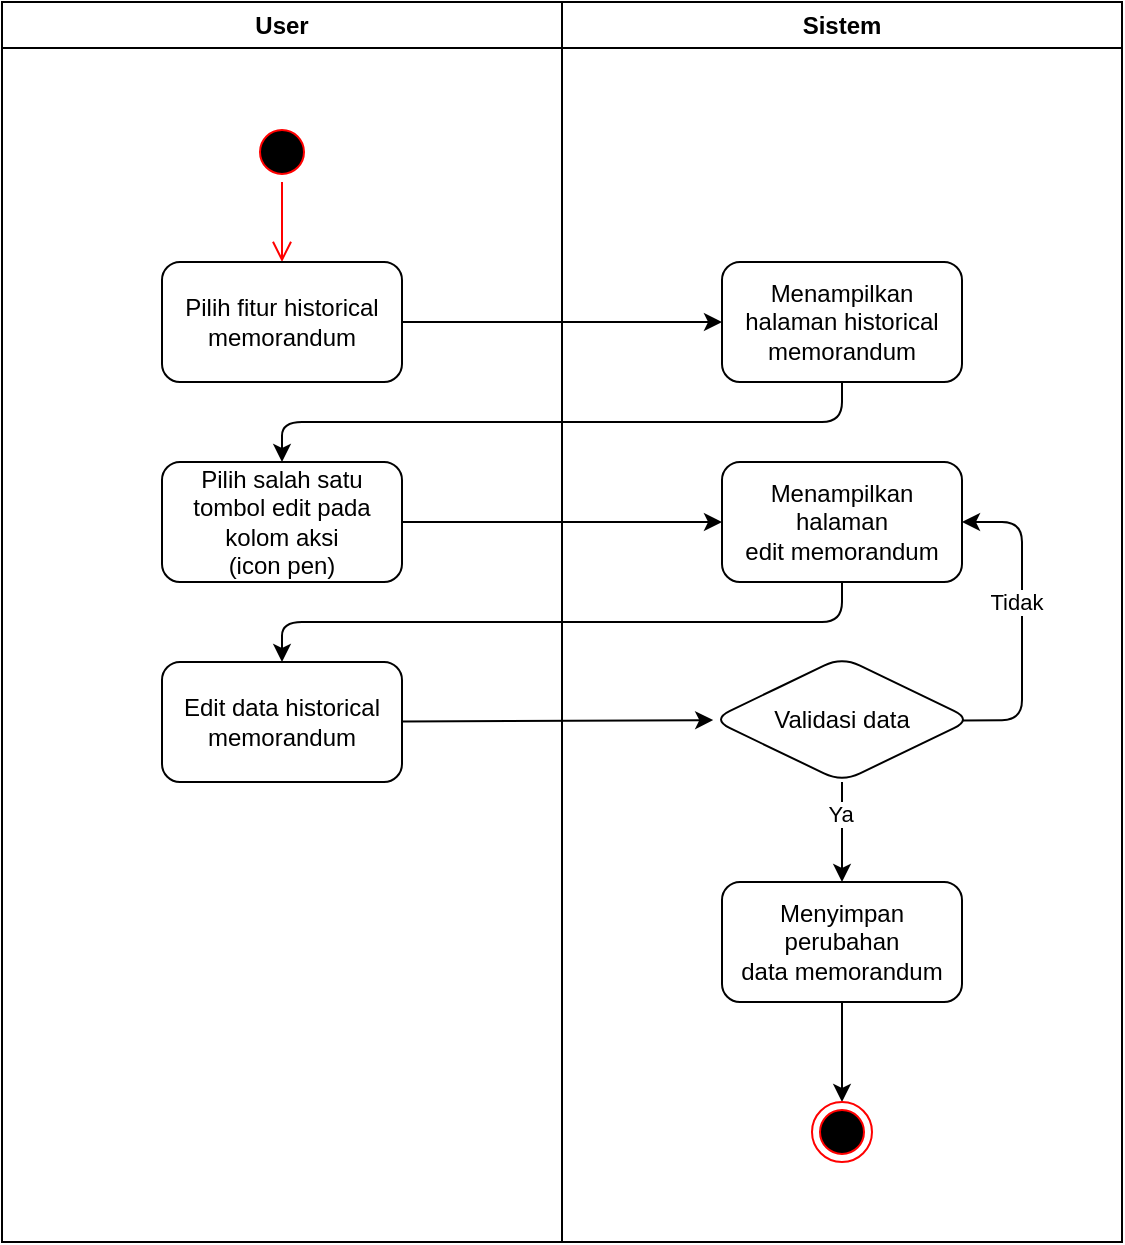 <mxfile>
    <diagram id="qGPtNyBfdIWLkB4W-QhL" name="Page-1">
        <mxGraphModel dx="1072" dy="444" grid="1" gridSize="10" guides="1" tooltips="1" connect="1" arrows="1" fold="1" page="1" pageScale="1" pageWidth="850" pageHeight="1100" math="0" shadow="0">
            <root>
                <mxCell id="0"/>
                <mxCell id="1" parent="0"/>
                <mxCell id="11" value="User" style="swimlane;whiteSpace=wrap;html=1;" parent="1" vertex="1">
                    <mxGeometry x="140" y="120" width="280" height="620" as="geometry"/>
                </mxCell>
                <mxCell id="12" value="" style="ellipse;html=1;shape=startState;fillColor=#000000;strokeColor=#ff0000;" parent="11" vertex="1">
                    <mxGeometry x="125" y="60" width="30" height="30" as="geometry"/>
                </mxCell>
                <mxCell id="13" value="" style="edgeStyle=orthogonalEdgeStyle;html=1;verticalAlign=bottom;endArrow=open;endSize=8;strokeColor=#ff0000;" parent="11" source="12" edge="1">
                    <mxGeometry relative="1" as="geometry">
                        <mxPoint x="140" y="130" as="targetPoint"/>
                    </mxGeometry>
                </mxCell>
                <mxCell id="14" value="Pilih fitur historical memorandum" style="rounded=1;whiteSpace=wrap;html=1;" parent="11" vertex="1">
                    <mxGeometry x="80" y="130" width="120" height="60" as="geometry"/>
                </mxCell>
                <mxCell id="15" value="&lt;span style=&quot;color: rgb(0, 0, 0);&quot;&gt;Pilih salah satu tombol edit pada kolom aksi&lt;/span&gt;&lt;div&gt;(icon pen)&lt;/div&gt;" style="rounded=1;whiteSpace=wrap;html=1;" parent="11" vertex="1">
                    <mxGeometry x="80" y="230" width="120" height="60" as="geometry"/>
                </mxCell>
                <mxCell id="16" value="Edit data historical memorandum" style="rounded=1;whiteSpace=wrap;html=1;" parent="11" vertex="1">
                    <mxGeometry x="80" y="330" width="120" height="60" as="geometry"/>
                </mxCell>
                <mxCell id="17" value="Sistem" style="swimlane;whiteSpace=wrap;html=1;" parent="1" vertex="1">
                    <mxGeometry x="420" y="120" width="280" height="620" as="geometry"/>
                </mxCell>
                <mxCell id="18" value="Menampilkan halaman&amp;nbsp;&lt;span style=&quot;color: rgb(0, 0, 0);&quot;&gt;historical memorandum&lt;/span&gt;" style="rounded=1;whiteSpace=wrap;html=1;" parent="17" vertex="1">
                    <mxGeometry x="80" y="130" width="120" height="60" as="geometry"/>
                </mxCell>
                <mxCell id="19" value="Menampilkan halaman edit&amp;nbsp;&lt;span style=&quot;color: rgb(0, 0, 0);&quot;&gt;memorandum&lt;/span&gt;" style="rounded=1;whiteSpace=wrap;html=1;" parent="17" vertex="1">
                    <mxGeometry x="80" y="230" width="120" height="60" as="geometry"/>
                </mxCell>
                <mxCell id="20" style="edgeStyle=none;html=1;entryX=1;entryY=0.5;entryDx=0;entryDy=0;exitX=0.963;exitY=0.508;exitDx=0;exitDy=0;exitPerimeter=0;" parent="17" source="22" target="19" edge="1">
                    <mxGeometry relative="1" as="geometry">
                        <Array as="points">
                            <mxPoint x="230" y="359"/>
                            <mxPoint x="230" y="260"/>
                        </Array>
                    </mxGeometry>
                </mxCell>
                <mxCell id="33" value="Tidak" style="edgeLabel;html=1;align=center;verticalAlign=middle;resizable=0;points=[];" vertex="1" connectable="0" parent="20">
                    <mxGeometry x="0.126" y="3" relative="1" as="geometry">
                        <mxPoint as="offset"/>
                    </mxGeometry>
                </mxCell>
                <mxCell id="21" value="" style="edgeStyle=none;html=1;" parent="17" source="22" target="25" edge="1">
                    <mxGeometry relative="1" as="geometry"/>
                </mxCell>
                <mxCell id="34" value="Ya" style="edgeLabel;html=1;align=center;verticalAlign=middle;resizable=0;points=[];" vertex="1" connectable="0" parent="21">
                    <mxGeometry x="-0.384" y="-1" relative="1" as="geometry">
                        <mxPoint as="offset"/>
                    </mxGeometry>
                </mxCell>
                <mxCell id="22" value="Validasi data" style="rhombus;whiteSpace=wrap;html=1;rounded=1;" parent="17" vertex="1">
                    <mxGeometry x="75" y="327.5" width="130" height="62.5" as="geometry"/>
                </mxCell>
                <mxCell id="24" value="" style="edgeStyle=none;html=1;" parent="17" source="25" target="26" edge="1">
                    <mxGeometry relative="1" as="geometry"/>
                </mxCell>
                <mxCell id="25" value="Menyimpan perubahan data&amp;nbsp;&lt;span style=&quot;color: rgb(0, 0, 0);&quot;&gt;memorandum&lt;/span&gt;" style="whiteSpace=wrap;html=1;rounded=1;" parent="17" vertex="1">
                    <mxGeometry x="80" y="440" width="120" height="60" as="geometry"/>
                </mxCell>
                <mxCell id="26" value="" style="ellipse;html=1;shape=endState;fillColor=#000000;strokeColor=#ff0000;" parent="17" vertex="1">
                    <mxGeometry x="125" y="550" width="30" height="30" as="geometry"/>
                </mxCell>
                <mxCell id="27" value="" style="edgeStyle=none;html=1;" parent="1" source="14" target="18" edge="1">
                    <mxGeometry relative="1" as="geometry"/>
                </mxCell>
                <mxCell id="28" value="" style="edgeStyle=none;html=1;exitX=0.5;exitY=1;exitDx=0;exitDy=0;entryX=0.5;entryY=0;entryDx=0;entryDy=0;" parent="1" source="18" target="15" edge="1">
                    <mxGeometry relative="1" as="geometry">
                        <Array as="points">
                            <mxPoint x="560" y="330"/>
                            <mxPoint x="280" y="330"/>
                        </Array>
                    </mxGeometry>
                </mxCell>
                <mxCell id="29" value="" style="edgeStyle=none;html=1;" parent="1" source="15" target="19" edge="1">
                    <mxGeometry relative="1" as="geometry"/>
                </mxCell>
                <mxCell id="30" value="" style="edgeStyle=none;html=1;entryX=0.5;entryY=0;entryDx=0;entryDy=0;exitX=0.5;exitY=1;exitDx=0;exitDy=0;" parent="1" source="19" target="16" edge="1">
                    <mxGeometry relative="1" as="geometry">
                        <Array as="points">
                            <mxPoint x="560" y="430"/>
                            <mxPoint x="280" y="430"/>
                        </Array>
                    </mxGeometry>
                </mxCell>
                <mxCell id="31" value="" style="edgeStyle=none;html=1;" parent="1" source="16" target="22" edge="1">
                    <mxGeometry relative="1" as="geometry"/>
                </mxCell>
            </root>
        </mxGraphModel>
    </diagram>
</mxfile>